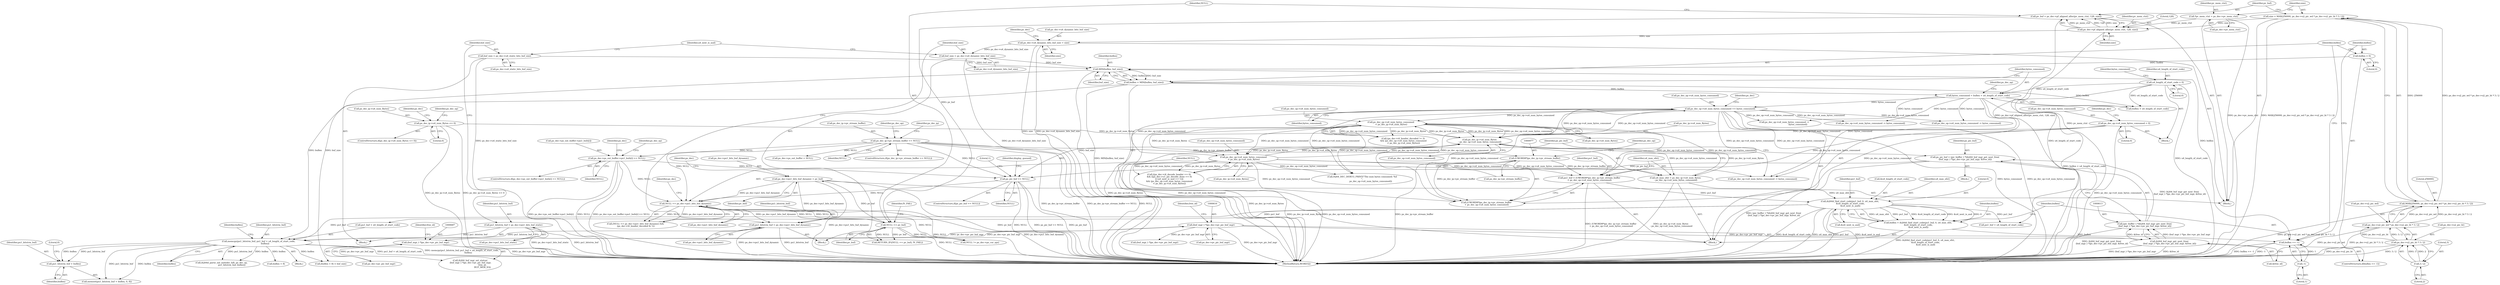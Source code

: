 digraph "0_Android_7554755536019e439433c515eeb44e701fb3bfb2@pointer" {
"1001214" [label="(Call,pu1_bitstrm_buf + buflen)"];
"1001200" [label="(Call,memcpy(pu1_bitstrm_buf, pu1_buf + u4_length_of_start_code,\n                   buflen))"];
"1001055" [label="(Call,pu1_bitstrm_buf = ps_dec->pu1_bits_buf_dynamic)"];
"1001040" [label="(Call,ps_dec->pu1_bits_buf_dynamic = pv_buf)"];
"1001036" [label="(Call,NULL == pv_buf)"];
"1000995" [label="(Call,NULL == ps_dec->pu1_bits_buf_dynamic)"];
"1000406" [label="(Call,ps_dec->ps_out_buffer->pu1_bufs[i] == NULL)"];
"1000260" [label="(Call,ps_dec_ip->pv_stream_buffer == NULL)"];
"1000623" [label="(Call,ps_pic_buf == NULL)"];
"1000610" [label="(Call,ps_pic_buf = (pic_buffer_t *)ih264_buf_mgr_get_next_free(\n (buf_mgr_t *)ps_dec->pv_pic_buf_mgr, &free_id))"];
"1000612" [label="(Call,(pic_buffer_t *)ih264_buf_mgr_get_next_free(\n (buf_mgr_t *)ps_dec->pv_pic_buf_mgr, &free_id))"];
"1000614" [label="(Call,ih264_buf_mgr_get_next_free(\n (buf_mgr_t *)ps_dec->pv_pic_buf_mgr, &free_id))"];
"1000615" [label="(Call,(buf_mgr_t *)ps_dec->pv_pic_buf_mgr)"];
"1000686" [label="(Call,(buf_mgr_t *)ps_dec->pv_pic_buf_mgr)"];
"1001029" [label="(Call,pv_buf = ps_dec->pf_aligned_alloc(pv_mem_ctxt, 128, size))"];
"1001031" [label="(Call,ps_dec->pf_aligned_alloc(pv_mem_ctxt, 128, size))"];
"1001009" [label="(Call,*pv_mem_ctxt = ps_dec->pv_mem_ctxt)"];
"1001014" [label="(Call,size = MAX(256000, ps_dec->u2_pic_wd * ps_dec->u2_pic_ht * 3 / 2))"];
"1001016" [label="(Call,MAX(256000, ps_dec->u2_pic_wd * ps_dec->u2_pic_ht * 3 / 2))"];
"1001018" [label="(Call,ps_dec->u2_pic_wd * ps_dec->u2_pic_ht * 3 / 2)"];
"1001022" [label="(Call,ps_dec->u2_pic_ht * 3 / 2)"];
"1001026" [label="(Call,3 / 2)"];
"1001067" [label="(Call,pu1_bitstrm_buf = ps_dec->pu1_bits_buf_static)"];
"1001082" [label="(Call,ih264d_find_start_code(pu1_buf, 0, u4_max_ofst,\n &u4_length_of_start_code,\n &u4_next_is_aud))"];
"1000973" [label="(Call,pu1_buf = (UWORD8*)ps_dec_ip->pv_stream_buffer\n + ps_dec_op->u4_num_bytes_consumed)"];
"1000976" [label="(Call,(UWORD8*)ps_dec_ip->pv_stream_buffer)"];
"1001416" [label="(Call,ps_dec_op->u4_num_bytes_consumed\n < ps_dec_ip->u4_num_Bytes)"];
"1001108" [label="(Call,ps_dec_op->u4_num_bytes_consumed += bytes_consumed)"];
"1001103" [label="(Call,bytes_consumed = buflen + u4_length_of_start_code)"];
"1001098" [label="(Call,buflen = MIN(buflen, buf_size))"];
"1001100" [label="(Call,MIN(buflen, buf_size))"];
"1001091" [label="(Call,buflen == -1)"];
"1001080" [label="(Call,buflen = ih264d_find_start_code(pu1_buf, 0, u4_max_ofst,\n &u4_length_of_start_code,\n &u4_next_is_aud))"];
"1001093" [label="(Call,-1)"];
"1001095" [label="(Call,buflen = 0)"];
"1001060" [label="(Call,buf_size = ps_dec->u4_dynamic_bits_buf_size)"];
"1001045" [label="(Call,ps_dec->u4_dynamic_bits_buf_size = size)"];
"1001072" [label="(Call,buf_size = ps_dec->u4_static_bits_buf_size)"];
"1000171" [label="(Call,u4_length_of_start_code = 0)"];
"1000986" [label="(Call,ps_dec_ip->u4_num_Bytes\n - ps_dec_op->u4_num_bytes_consumed)"];
"1000281" [label="(Call,ps_dec_ip->u4_num_Bytes <= 0)"];
"1001441" [label="(Call,ps_dec_op->u4_num_bytes_consumed\n < ps_dec_ip->u4_num_Bytes)"];
"1000306" [label="(Call,ps_dec_op->u4_num_bytes_consumed = 0)"];
"1000984" [label="(Call,u4_max_ofst = ps_dec_ip->u4_num_Bytes\n - ps_dec_op->u4_num_bytes_consumed)"];
"1001085" [label="(Identifier,u4_max_ofst)"];
"1000303" [label="(Identifier,ps_dec)"];
"1001057" [label="(Call,ps_dec->pu1_bits_buf_dynamic)"];
"1001151" [label="(Call,ps_dec_op->u4_num_bytes_consumed -=\n                                        bytes_consumed)"];
"1000986" [label="(Call,ps_dec_ip->u4_num_Bytes\n - ps_dec_op->u4_num_bytes_consumed)"];
"1000978" [label="(Call,ps_dec_ip->pv_stream_buffer)"];
"1001011" [label="(Call,ps_dec->pv_mem_ctxt)"];
"1001201" [label="(Identifier,pu1_bitstrm_buf)"];
"1000261" [label="(Call,ps_dec_ip->pv_stream_buffer)"];
"1001099" [label="(Identifier,buflen)"];
"1000971" [label="(Block,)"];
"1001078" [label="(Identifier,u4_next_is_aud)"];
"1001052" [label="(Identifier,ps_dec)"];
"1000281" [label="(Call,ps_dec_ip->u4_num_Bytes <= 0)"];
"1000976" [label="(Call,(UWORD8*)ps_dec_ip->pv_stream_buffer)"];
"1001068" [label="(Identifier,pu1_bitstrm_buf)"];
"1001286" [label="(Call,ih264d_parse_nal_unit(dec_hdl, ps_dec_op,\n                              pu1_bitstrm_buf, buflen))"];
"1000982" [label="(Identifier,ps_dec_op)"];
"1001200" [label="(Call,memcpy(pu1_bitstrm_buf, pu1_buf + u4_length_of_start_code,\n                   buflen))"];
"1000974" [label="(Identifier,pu1_buf)"];
"1000685" [label="(Call,ih264_buf_mgr_set_status(\n (buf_mgr_t *)ps_dec->pv_pic_buf_mgr,\n                                    free_id,\n                                    BUF_MGR_IO))"];
"1000176" [label="(Identifier,bytes_consumed)"];
"1000608" [label="(Block,)"];
"1001081" [label="(Identifier,buflen)"];
"1000984" [label="(Call,u4_max_ofst = ps_dec_ip->u4_num_Bytes\n - ps_dec_op->u4_num_bytes_consumed)"];
"1001213" [label="(Call,memset(pu1_bitstrm_buf + buflen, 0, 8))"];
"1001054" [label="(Block,)"];
"1000268" [label="(Identifier,ps_dec_op)"];
"1000307" [label="(Call,ps_dec_op->u4_num_bytes_consumed)"];
"1000994" [label="(Call,(NULL == ps_dec->pu1_bits_buf_dynamic) &&\n (ps_dec->i4_header_decoded & 1))"];
"1001035" [label="(Call,RETURN_IF((NULL == pv_buf), IV_FAIL))"];
"1001030" [label="(Identifier,pv_buf)"];
"1001010" [label="(Identifier,pv_mem_ctxt)"];
"1000678" [label="(Literal,1)"];
"1001047" [label="(Identifier,ps_dec)"];
"1001080" [label="(Call,buflen = ih264d_find_start_code(pu1_buf, 0, u4_max_ofst,\n &u4_length_of_start_code,\n &u4_next_is_aud))"];
"1000623" [label="(Call,ps_pic_buf == NULL)"];
"1001119" [label="(Identifier,ps_dec)"];
"1001094" [label="(Literal,1)"];
"1000686" [label="(Call,(buf_mgr_t *)ps_dec->pv_pic_buf_mgr)"];
"1001055" [label="(Call,pu1_bitstrm_buf = ps_dec->pu1_bits_buf_dynamic)"];
"1001002" [label="(Identifier,ps_dec)"];
"1000996" [label="(Identifier,NULL)"];
"1001026" [label="(Call,3 / 2)"];
"1001073" [label="(Identifier,buf_size)"];
"1001084" [label="(Literal,0)"];
"1001416" [label="(Call,ps_dec_op->u4_num_bytes_consumed\n < ps_dec_ip->u4_num_Bytes)"];
"1001574" [label="(Call,ps_dec_op->u4_num_bytes_consumed -= bytes_consumed)"];
"1001361" [label="(Call,ps_dec_op->u4_num_bytes_consumed -= bytes_consumed)"];
"1001207" [label="(Call,(buflen + 8) < buf_size)"];
"1001205" [label="(Identifier,buflen)"];
"1000260" [label="(Call,ps_dec_ip->pv_stream_buffer == NULL)"];
"1000311" [label="(Call,ps_dec->ps_out_buffer = NULL)"];
"1001091" [label="(Call,buflen == -1)"];
"1001005" [label="(Block,)"];
"1001037" [label="(Identifier,NULL)"];
"1000435" [label="(Identifier,ps_dec)"];
"1001109" [label="(Call,ps_dec_op->u4_num_bytes_consumed)"];
"1001214" [label="(Call,pu1_bitstrm_buf + buflen)"];
"1000285" [label="(Literal,0)"];
"1001029" [label="(Call,pv_buf = ps_dec->pf_aligned_alloc(pv_mem_ctxt, 128, size))"];
"1001088" [label="(Call,&u4_next_is_aud)"];
"1000987" [label="(Call,ps_dec_ip->u4_num_Bytes)"];
"1001017" [label="(Literal,256000)"];
"1001023" [label="(Call,ps_dec->u2_pic_ht)"];
"1000289" [label="(Identifier,ps_dec_op)"];
"1002087" [label="(Call,NULL != ps_dec->ps_cur_sps)"];
"1001015" [label="(Identifier,size)"];
"1001083" [label="(Identifier,pu1_buf)"];
"1001014" [label="(Call,size = MAX(256000, ps_dec->u2_pic_wd * ps_dec->u2_pic_ht * 3 / 2))"];
"1000630" [label="(Identifier,display_queued)"];
"1000283" [label="(Identifier,ps_dec_ip)"];
"1001096" [label="(Identifier,buflen)"];
"1001016" [label="(Call,MAX(256000, ps_dec->u2_pic_wd * ps_dec->u2_pic_ht * 3 / 2))"];
"1001049" [label="(Identifier,size)"];
"1001126" [label="(Call,pu1_buf + u4_length_of_start_code)"];
"1000973" [label="(Call,pu1_buf = (UWORD8*)ps_dec_ip->pv_stream_buffer\n + ps_dec_op->u4_num_bytes_consumed)"];
"1000151" [label="(Block,)"];
"1001044" [label="(Identifier,pv_buf)"];
"1001442" [label="(Call,ps_dec_op->u4_num_bytes_consumed)"];
"1001060" [label="(Call,buf_size = ps_dec->u4_dynamic_bits_buf_size)"];
"1000171" [label="(Call,u4_length_of_start_code = 0)"];
"1001090" [label="(ControlStructure,if(buflen == -1))"];
"1001046" [label="(Call,ps_dec->u4_dynamic_bits_buf_size)"];
"1000617" [label="(Call,ps_dec->pv_pic_buf_mgr)"];
"1000975" [label="(Call,(UWORD8*)ps_dec_ip->pv_stream_buffer\n + ps_dec_op->u4_num_bytes_consumed)"];
"1000313" [label="(Identifier,ps_dec)"];
"1001425" [label="(Call,((ps_dec->i4_decode_header == 0)\n && ((ps_dec->u1_pic_decode_done == 0)\n || (u4_next_is_aud == 1)))\n && (ps_dec_op->u4_num_bytes_consumed\n < ps_dec_ip->u4_num_Bytes))"];
"1000306" [label="(Call,ps_dec_op->u4_num_bytes_consumed = 0)"];
"1001338" [label="(Call,ps_dec_op->u4_num_bytes_consumed -= bytes_consumed)"];
"1001072" [label="(Call,buf_size = ps_dec->u4_static_bits_buf_size)"];
"1001108" [label="(Call,ps_dec_op->u4_num_bytes_consumed += bytes_consumed)"];
"1001209" [label="(Identifier,buflen)"];
"1001217" [label="(Literal,0)"];
"1001019" [label="(Call,ps_dec->u2_pic_wd)"];
"1001100" [label="(Call,MIN(buflen, buf_size))"];
"1001093" [label="(Call,-1)"];
"1000310" [label="(Literal,0)"];
"1002129" [label="(MethodReturn,WORD32)"];
"1001104" [label="(Identifier,bytes_consumed)"];
"1001009" [label="(Call,*pv_mem_ctxt = ps_dec->pv_mem_ctxt)"];
"1001066" [label="(Block,)"];
"1002122" [label="(Call,H264_DEC_DEBUG_PRINT(\"The num bytes consumed: %d\n\",\n                         ps_dec_op->u4_num_bytes_consumed))"];
"1000997" [label="(Call,ps_dec->pu1_bits_buf_dynamic)"];
"1000173" [label="(Literal,0)"];
"1000622" [label="(ControlStructure,if(ps_pic_buf == NULL))"];
"1001032" [label="(Identifier,pv_mem_ctxt)"];
"1001410" [label="(Call,(ps_dec->i4_header_decoded != 3)\n && (ps_dec_op->u4_num_bytes_consumed\n < ps_dec_ip->u4_num_Bytes))"];
"1000995" [label="(Call,NULL == ps_dec->pu1_bits_buf_dynamic)"];
"1001105" [label="(Call,buflen + u4_length_of_start_code)"];
"1001097" [label="(Literal,0)"];
"1000624" [label="(Identifier,ps_pic_buf)"];
"1001069" [label="(Call,ps_dec->pu1_bits_buf_static)"];
"1000985" [label="(Identifier,u4_max_ofst)"];
"1001095" [label="(Call,buflen = 0)"];
"1000614" [label="(Call,ih264_buf_mgr_get_next_free(\n (buf_mgr_t *)ps_dec->pv_pic_buf_mgr, &free_id))"];
"1001445" [label="(Call,ps_dec_ip->u4_num_Bytes)"];
"1001067" [label="(Call,pu1_bitstrm_buf = ps_dec->pu1_bits_buf_static)"];
"1001086" [label="(Call,&u4_length_of_start_code)"];
"1001102" [label="(Identifier,buf_size)"];
"1001040" [label="(Call,ps_dec->pu1_bits_buf_dynamic = pv_buf)"];
"1000406" [label="(Call,ps_dec->ps_out_buffer->pu1_bufs[i] == NULL)"];
"1001036" [label="(Call,NULL == pv_buf)"];
"1000418" [label="(Identifier,ps_dec_op)"];
"1001056" [label="(Identifier,pu1_bitstrm_buf)"];
"1000620" [label="(Call,&free_id)"];
"1001045" [label="(Call,ps_dec->u4_dynamic_bits_buf_size = size)"];
"1001062" [label="(Call,ps_dec->u4_dynamic_bits_buf_size)"];
"1001202" [label="(Call,pu1_buf + u4_length_of_start_code)"];
"1001082" [label="(Call,ih264d_find_start_code(pu1_buf, 0, u4_max_ofst,\n &u4_length_of_start_code,\n &u4_next_is_aud))"];
"1001441" [label="(Call,ps_dec_op->u4_num_bytes_consumed\n < ps_dec_ip->u4_num_Bytes)"];
"1001110" [label="(Identifier,ps_dec_op)"];
"1000610" [label="(Call,ps_pic_buf = (pic_buffer_t *)ih264_buf_mgr_get_next_free(\n (buf_mgr_t *)ps_dec->pv_pic_buf_mgr, &free_id))"];
"1000625" [label="(Identifier,NULL)"];
"1001208" [label="(Call,buflen + 8)"];
"1000696" [label="(Call,(buf_mgr_t *)ps_dec->pv_pic_buf_mgr)"];
"1000280" [label="(ControlStructure,if(ps_dec_ip->u4_num_Bytes <= 0))"];
"1001199" [label="(Block,)"];
"1001034" [label="(Identifier,size)"];
"1000621" [label="(Identifier,free_id)"];
"1001215" [label="(Identifier,pu1_bitstrm_buf)"];
"1000612" [label="(Call,(pic_buffer_t *)ih264_buf_mgr_get_next_free(\n (buf_mgr_t *)ps_dec->pv_pic_buf_mgr, &free_id))"];
"1001420" [label="(Call,ps_dec_ip->u4_num_Bytes)"];
"1001074" [label="(Call,ps_dec->u4_static_bits_buf_size)"];
"1001417" [label="(Call,ps_dec_op->u4_num_bytes_consumed)"];
"1001022" [label="(Call,ps_dec->u2_pic_ht * 3 / 2)"];
"1001098" [label="(Call,buflen = MIN(buflen, buf_size))"];
"1001061" [label="(Identifier,buf_size)"];
"1000414" [label="(Identifier,NULL)"];
"1001033" [label="(Literal,128)"];
"1000407" [label="(Call,ps_dec->ps_out_buffer->pu1_bufs[i])"];
"1001018" [label="(Call,ps_dec->u2_pic_wd * ps_dec->u2_pic_ht * 3 / 2)"];
"1001028" [label="(Literal,2)"];
"1001092" [label="(Identifier,buflen)"];
"1000282" [label="(Call,ps_dec_ip->u4_num_Bytes)"];
"1000990" [label="(Call,ps_dec_op->u4_num_bytes_consumed)"];
"1000691" [label="(Identifier,free_id)"];
"1001112" [label="(Identifier,bytes_consumed)"];
"1001038" [label="(Identifier,pv_buf)"];
"1000405" [label="(ControlStructure,if(ps_dec->ps_out_buffer->pu1_bufs[i] == NULL))"];
"1001216" [label="(Identifier,buflen)"];
"1001039" [label="(Identifier,IV_FAIL)"];
"1000264" [label="(Identifier,NULL)"];
"1001031" [label="(Call,ps_dec->pf_aligned_alloc(pv_mem_ctxt, 128, size))"];
"1000611" [label="(Identifier,ps_pic_buf)"];
"1000615" [label="(Call,(buf_mgr_t *)ps_dec->pv_pic_buf_mgr)"];
"1001103" [label="(Call,bytes_consumed = buflen + u4_length_of_start_code)"];
"1000259" [label="(ControlStructure,if(ps_dec_ip->pv_stream_buffer == NULL))"];
"1000688" [label="(Call,ps_dec->pv_pic_buf_mgr)"];
"1001027" [label="(Literal,3)"];
"1001101" [label="(Identifier,buflen)"];
"1000172" [label="(Identifier,u4_length_of_start_code)"];
"1001041" [label="(Call,ps_dec->pu1_bits_buf_dynamic)"];
"1001214" -> "1001213"  [label="AST: "];
"1001214" -> "1001216"  [label="CFG: "];
"1001215" -> "1001214"  [label="AST: "];
"1001216" -> "1001214"  [label="AST: "];
"1001217" -> "1001214"  [label="CFG: "];
"1001200" -> "1001214"  [label="DDG: pu1_bitstrm_buf"];
"1001200" -> "1001214"  [label="DDG: buflen"];
"1001200" -> "1001199"  [label="AST: "];
"1001200" -> "1001205"  [label="CFG: "];
"1001201" -> "1001200"  [label="AST: "];
"1001202" -> "1001200"  [label="AST: "];
"1001205" -> "1001200"  [label="AST: "];
"1001209" -> "1001200"  [label="CFG: "];
"1001200" -> "1002129"  [label="DDG: pu1_buf + u4_length_of_start_code"];
"1001200" -> "1002129"  [label="DDG: memcpy(pu1_bitstrm_buf, pu1_buf + u4_length_of_start_code,\n                   buflen)"];
"1001055" -> "1001200"  [label="DDG: pu1_bitstrm_buf"];
"1001067" -> "1001200"  [label="DDG: pu1_bitstrm_buf"];
"1001082" -> "1001200"  [label="DDG: pu1_buf"];
"1001098" -> "1001200"  [label="DDG: buflen"];
"1001200" -> "1001207"  [label="DDG: buflen"];
"1001200" -> "1001208"  [label="DDG: buflen"];
"1001200" -> "1001213"  [label="DDG: pu1_bitstrm_buf"];
"1001200" -> "1001213"  [label="DDG: buflen"];
"1001200" -> "1001286"  [label="DDG: pu1_bitstrm_buf"];
"1001200" -> "1001286"  [label="DDG: buflen"];
"1001055" -> "1001054"  [label="AST: "];
"1001055" -> "1001057"  [label="CFG: "];
"1001056" -> "1001055"  [label="AST: "];
"1001057" -> "1001055"  [label="AST: "];
"1001061" -> "1001055"  [label="CFG: "];
"1001055" -> "1002129"  [label="DDG: ps_dec->pu1_bits_buf_dynamic"];
"1001055" -> "1002129"  [label="DDG: pu1_bitstrm_buf"];
"1001040" -> "1001055"  [label="DDG: ps_dec->pu1_bits_buf_dynamic"];
"1000995" -> "1001055"  [label="DDG: ps_dec->pu1_bits_buf_dynamic"];
"1001040" -> "1001005"  [label="AST: "];
"1001040" -> "1001044"  [label="CFG: "];
"1001041" -> "1001040"  [label="AST: "];
"1001044" -> "1001040"  [label="AST: "];
"1001047" -> "1001040"  [label="CFG: "];
"1001040" -> "1002129"  [label="DDG: ps_dec->pu1_bits_buf_dynamic"];
"1001040" -> "1002129"  [label="DDG: pv_buf"];
"1001040" -> "1000995"  [label="DDG: ps_dec->pu1_bits_buf_dynamic"];
"1001036" -> "1001040"  [label="DDG: pv_buf"];
"1001036" -> "1001035"  [label="AST: "];
"1001036" -> "1001038"  [label="CFG: "];
"1001037" -> "1001036"  [label="AST: "];
"1001038" -> "1001036"  [label="AST: "];
"1001039" -> "1001036"  [label="CFG: "];
"1001036" -> "1002129"  [label="DDG: NULL"];
"1001036" -> "1000995"  [label="DDG: NULL"];
"1001036" -> "1001035"  [label="DDG: NULL"];
"1001036" -> "1001035"  [label="DDG: pv_buf"];
"1000995" -> "1001036"  [label="DDG: NULL"];
"1001029" -> "1001036"  [label="DDG: pv_buf"];
"1001036" -> "1002087"  [label="DDG: NULL"];
"1000995" -> "1000994"  [label="AST: "];
"1000995" -> "1000997"  [label="CFG: "];
"1000996" -> "1000995"  [label="AST: "];
"1000997" -> "1000995"  [label="AST: "];
"1001002" -> "1000995"  [label="CFG: "];
"1000994" -> "1000995"  [label="CFG: "];
"1000995" -> "1002129"  [label="DDG: NULL"];
"1000995" -> "1002129"  [label="DDG: ps_dec->pu1_bits_buf_dynamic"];
"1000995" -> "1000994"  [label="DDG: NULL"];
"1000995" -> "1000994"  [label="DDG: ps_dec->pu1_bits_buf_dynamic"];
"1000406" -> "1000995"  [label="DDG: NULL"];
"1000623" -> "1000995"  [label="DDG: NULL"];
"1000260" -> "1000995"  [label="DDG: NULL"];
"1000995" -> "1002087"  [label="DDG: NULL"];
"1000406" -> "1000405"  [label="AST: "];
"1000406" -> "1000414"  [label="CFG: "];
"1000407" -> "1000406"  [label="AST: "];
"1000414" -> "1000406"  [label="AST: "];
"1000418" -> "1000406"  [label="CFG: "];
"1000435" -> "1000406"  [label="CFG: "];
"1000406" -> "1002129"  [label="DDG: ps_dec->ps_out_buffer->pu1_bufs[i]"];
"1000406" -> "1002129"  [label="DDG: NULL"];
"1000406" -> "1002129"  [label="DDG: ps_dec->ps_out_buffer->pu1_bufs[i] == NULL"];
"1000260" -> "1000406"  [label="DDG: NULL"];
"1000406" -> "1000623"  [label="DDG: NULL"];
"1000260" -> "1000259"  [label="AST: "];
"1000260" -> "1000264"  [label="CFG: "];
"1000261" -> "1000260"  [label="AST: "];
"1000264" -> "1000260"  [label="AST: "];
"1000268" -> "1000260"  [label="CFG: "];
"1000283" -> "1000260"  [label="CFG: "];
"1000260" -> "1002129"  [label="DDG: ps_dec_ip->pv_stream_buffer == NULL"];
"1000260" -> "1002129"  [label="DDG: NULL"];
"1000260" -> "1002129"  [label="DDG: ps_dec_ip->pv_stream_buffer"];
"1000260" -> "1000311"  [label="DDG: NULL"];
"1000260" -> "1000623"  [label="DDG: NULL"];
"1000260" -> "1000976"  [label="DDG: ps_dec_ip->pv_stream_buffer"];
"1000623" -> "1000622"  [label="AST: "];
"1000623" -> "1000625"  [label="CFG: "];
"1000624" -> "1000623"  [label="AST: "];
"1000625" -> "1000623"  [label="AST: "];
"1000630" -> "1000623"  [label="CFG: "];
"1000678" -> "1000623"  [label="CFG: "];
"1000623" -> "1002129"  [label="DDG: ps_pic_buf == NULL"];
"1000623" -> "1002129"  [label="DDG: ps_pic_buf"];
"1000623" -> "1002129"  [label="DDG: NULL"];
"1000610" -> "1000623"  [label="DDG: ps_pic_buf"];
"1000610" -> "1000608"  [label="AST: "];
"1000610" -> "1000612"  [label="CFG: "];
"1000611" -> "1000610"  [label="AST: "];
"1000612" -> "1000610"  [label="AST: "];
"1000624" -> "1000610"  [label="CFG: "];
"1000610" -> "1002129"  [label="DDG: (pic_buffer_t *)ih264_buf_mgr_get_next_free(\n (buf_mgr_t *)ps_dec->pv_pic_buf_mgr, &free_id)"];
"1000612" -> "1000610"  [label="DDG: ih264_buf_mgr_get_next_free(\n (buf_mgr_t *)ps_dec->pv_pic_buf_mgr, &free_id)"];
"1000612" -> "1000614"  [label="CFG: "];
"1000613" -> "1000612"  [label="AST: "];
"1000614" -> "1000612"  [label="AST: "];
"1000612" -> "1002129"  [label="DDG: ih264_buf_mgr_get_next_free(\n (buf_mgr_t *)ps_dec->pv_pic_buf_mgr, &free_id)"];
"1000614" -> "1000612"  [label="DDG: (buf_mgr_t *)ps_dec->pv_pic_buf_mgr"];
"1000614" -> "1000612"  [label="DDG: &free_id"];
"1000614" -> "1000620"  [label="CFG: "];
"1000615" -> "1000614"  [label="AST: "];
"1000620" -> "1000614"  [label="AST: "];
"1000614" -> "1002129"  [label="DDG: (buf_mgr_t *)ps_dec->pv_pic_buf_mgr"];
"1000614" -> "1002129"  [label="DDG: &free_id"];
"1000615" -> "1000614"  [label="DDG: ps_dec->pv_pic_buf_mgr"];
"1000615" -> "1000617"  [label="CFG: "];
"1000616" -> "1000615"  [label="AST: "];
"1000617" -> "1000615"  [label="AST: "];
"1000621" -> "1000615"  [label="CFG: "];
"1000615" -> "1002129"  [label="DDG: ps_dec->pv_pic_buf_mgr"];
"1000686" -> "1000615"  [label="DDG: ps_dec->pv_pic_buf_mgr"];
"1000615" -> "1000686"  [label="DDG: ps_dec->pv_pic_buf_mgr"];
"1000615" -> "1000696"  [label="DDG: ps_dec->pv_pic_buf_mgr"];
"1000686" -> "1000685"  [label="AST: "];
"1000686" -> "1000688"  [label="CFG: "];
"1000687" -> "1000686"  [label="AST: "];
"1000688" -> "1000686"  [label="AST: "];
"1000691" -> "1000686"  [label="CFG: "];
"1000686" -> "1002129"  [label="DDG: ps_dec->pv_pic_buf_mgr"];
"1000686" -> "1000685"  [label="DDG: ps_dec->pv_pic_buf_mgr"];
"1001029" -> "1001005"  [label="AST: "];
"1001029" -> "1001031"  [label="CFG: "];
"1001030" -> "1001029"  [label="AST: "];
"1001031" -> "1001029"  [label="AST: "];
"1001037" -> "1001029"  [label="CFG: "];
"1001029" -> "1002129"  [label="DDG: ps_dec->pf_aligned_alloc(pv_mem_ctxt, 128, size)"];
"1001031" -> "1001029"  [label="DDG: pv_mem_ctxt"];
"1001031" -> "1001029"  [label="DDG: 128"];
"1001031" -> "1001029"  [label="DDG: size"];
"1001031" -> "1001034"  [label="CFG: "];
"1001032" -> "1001031"  [label="AST: "];
"1001033" -> "1001031"  [label="AST: "];
"1001034" -> "1001031"  [label="AST: "];
"1001031" -> "1002129"  [label="DDG: pv_mem_ctxt"];
"1001009" -> "1001031"  [label="DDG: pv_mem_ctxt"];
"1001014" -> "1001031"  [label="DDG: size"];
"1001031" -> "1001045"  [label="DDG: size"];
"1001009" -> "1001005"  [label="AST: "];
"1001009" -> "1001011"  [label="CFG: "];
"1001010" -> "1001009"  [label="AST: "];
"1001011" -> "1001009"  [label="AST: "];
"1001015" -> "1001009"  [label="CFG: "];
"1001009" -> "1002129"  [label="DDG: ps_dec->pv_mem_ctxt"];
"1001014" -> "1001005"  [label="AST: "];
"1001014" -> "1001016"  [label="CFG: "];
"1001015" -> "1001014"  [label="AST: "];
"1001016" -> "1001014"  [label="AST: "];
"1001030" -> "1001014"  [label="CFG: "];
"1001014" -> "1002129"  [label="DDG: MAX(256000, ps_dec->u2_pic_wd * ps_dec->u2_pic_ht * 3 / 2)"];
"1001016" -> "1001014"  [label="DDG: 256000"];
"1001016" -> "1001014"  [label="DDG: ps_dec->u2_pic_wd * ps_dec->u2_pic_ht * 3 / 2"];
"1001016" -> "1001018"  [label="CFG: "];
"1001017" -> "1001016"  [label="AST: "];
"1001018" -> "1001016"  [label="AST: "];
"1001016" -> "1002129"  [label="DDG: ps_dec->u2_pic_wd * ps_dec->u2_pic_ht * 3 / 2"];
"1001018" -> "1001016"  [label="DDG: ps_dec->u2_pic_wd"];
"1001018" -> "1001016"  [label="DDG: ps_dec->u2_pic_ht * 3 / 2"];
"1001018" -> "1001022"  [label="CFG: "];
"1001019" -> "1001018"  [label="AST: "];
"1001022" -> "1001018"  [label="AST: "];
"1001018" -> "1002129"  [label="DDG: ps_dec->u2_pic_wd"];
"1001018" -> "1002129"  [label="DDG: ps_dec->u2_pic_ht * 3 / 2"];
"1001022" -> "1001018"  [label="DDG: ps_dec->u2_pic_ht"];
"1001022" -> "1001018"  [label="DDG: 3 / 2"];
"1001022" -> "1001026"  [label="CFG: "];
"1001023" -> "1001022"  [label="AST: "];
"1001026" -> "1001022"  [label="AST: "];
"1001022" -> "1002129"  [label="DDG: 3 / 2"];
"1001022" -> "1002129"  [label="DDG: ps_dec->u2_pic_ht"];
"1001026" -> "1001022"  [label="DDG: 3"];
"1001026" -> "1001022"  [label="DDG: 2"];
"1001026" -> "1001028"  [label="CFG: "];
"1001027" -> "1001026"  [label="AST: "];
"1001028" -> "1001026"  [label="AST: "];
"1001067" -> "1001066"  [label="AST: "];
"1001067" -> "1001069"  [label="CFG: "];
"1001068" -> "1001067"  [label="AST: "];
"1001069" -> "1001067"  [label="AST: "];
"1001073" -> "1001067"  [label="CFG: "];
"1001067" -> "1002129"  [label="DDG: ps_dec->pu1_bits_buf_static"];
"1001067" -> "1002129"  [label="DDG: pu1_bitstrm_buf"];
"1001082" -> "1001080"  [label="AST: "];
"1001082" -> "1001088"  [label="CFG: "];
"1001083" -> "1001082"  [label="AST: "];
"1001084" -> "1001082"  [label="AST: "];
"1001085" -> "1001082"  [label="AST: "];
"1001086" -> "1001082"  [label="AST: "];
"1001088" -> "1001082"  [label="AST: "];
"1001080" -> "1001082"  [label="CFG: "];
"1001082" -> "1002129"  [label="DDG: &u4_next_is_aud"];
"1001082" -> "1002129"  [label="DDG: &u4_length_of_start_code"];
"1001082" -> "1002129"  [label="DDG: u4_max_ofst"];
"1001082" -> "1002129"  [label="DDG: pu1_buf"];
"1001082" -> "1001080"  [label="DDG: u4_max_ofst"];
"1001082" -> "1001080"  [label="DDG: pu1_buf"];
"1001082" -> "1001080"  [label="DDG: &u4_length_of_start_code"];
"1001082" -> "1001080"  [label="DDG: &u4_next_is_aud"];
"1001082" -> "1001080"  [label="DDG: 0"];
"1000973" -> "1001082"  [label="DDG: pu1_buf"];
"1000984" -> "1001082"  [label="DDG: u4_max_ofst"];
"1001082" -> "1001126"  [label="DDG: pu1_buf"];
"1001082" -> "1001202"  [label="DDG: pu1_buf"];
"1000973" -> "1000971"  [label="AST: "];
"1000973" -> "1000975"  [label="CFG: "];
"1000974" -> "1000973"  [label="AST: "];
"1000975" -> "1000973"  [label="AST: "];
"1000985" -> "1000973"  [label="CFG: "];
"1000973" -> "1002129"  [label="DDG: (UWORD8*)ps_dec_ip->pv_stream_buffer\n + ps_dec_op->u4_num_bytes_consumed"];
"1000976" -> "1000973"  [label="DDG: ps_dec_ip->pv_stream_buffer"];
"1001416" -> "1000973"  [label="DDG: ps_dec_op->u4_num_bytes_consumed"];
"1001108" -> "1000973"  [label="DDG: ps_dec_op->u4_num_bytes_consumed"];
"1000306" -> "1000973"  [label="DDG: ps_dec_op->u4_num_bytes_consumed"];
"1001441" -> "1000973"  [label="DDG: ps_dec_op->u4_num_bytes_consumed"];
"1000976" -> "1000975"  [label="AST: "];
"1000976" -> "1000978"  [label="CFG: "];
"1000977" -> "1000976"  [label="AST: "];
"1000978" -> "1000976"  [label="AST: "];
"1000982" -> "1000976"  [label="CFG: "];
"1000976" -> "1002129"  [label="DDG: ps_dec_ip->pv_stream_buffer"];
"1000976" -> "1000975"  [label="DDG: ps_dec_ip->pv_stream_buffer"];
"1001416" -> "1001410"  [label="AST: "];
"1001416" -> "1001420"  [label="CFG: "];
"1001417" -> "1001416"  [label="AST: "];
"1001420" -> "1001416"  [label="AST: "];
"1001410" -> "1001416"  [label="CFG: "];
"1001416" -> "1002129"  [label="DDG: ps_dec_op->u4_num_bytes_consumed"];
"1001416" -> "1002129"  [label="DDG: ps_dec_ip->u4_num_Bytes"];
"1001416" -> "1000975"  [label="DDG: ps_dec_op->u4_num_bytes_consumed"];
"1001416" -> "1000986"  [label="DDG: ps_dec_ip->u4_num_Bytes"];
"1001416" -> "1000986"  [label="DDG: ps_dec_op->u4_num_bytes_consumed"];
"1001416" -> "1001410"  [label="DDG: ps_dec_op->u4_num_bytes_consumed"];
"1001416" -> "1001410"  [label="DDG: ps_dec_ip->u4_num_Bytes"];
"1001108" -> "1001416"  [label="DDG: ps_dec_op->u4_num_bytes_consumed"];
"1000986" -> "1001416"  [label="DDG: ps_dec_ip->u4_num_Bytes"];
"1001416" -> "1001441"  [label="DDG: ps_dec_op->u4_num_bytes_consumed"];
"1001416" -> "1001441"  [label="DDG: ps_dec_ip->u4_num_Bytes"];
"1001416" -> "1001574"  [label="DDG: ps_dec_op->u4_num_bytes_consumed"];
"1001416" -> "1002122"  [label="DDG: ps_dec_op->u4_num_bytes_consumed"];
"1001108" -> "1000971"  [label="AST: "];
"1001108" -> "1001112"  [label="CFG: "];
"1001109" -> "1001108"  [label="AST: "];
"1001112" -> "1001108"  [label="AST: "];
"1001119" -> "1001108"  [label="CFG: "];
"1001108" -> "1002129"  [label="DDG: ps_dec_op->u4_num_bytes_consumed"];
"1001108" -> "1002129"  [label="DDG: bytes_consumed"];
"1001108" -> "1000975"  [label="DDG: ps_dec_op->u4_num_bytes_consumed"];
"1001108" -> "1000986"  [label="DDG: ps_dec_op->u4_num_bytes_consumed"];
"1001103" -> "1001108"  [label="DDG: bytes_consumed"];
"1000986" -> "1001108"  [label="DDG: ps_dec_op->u4_num_bytes_consumed"];
"1001108" -> "1001151"  [label="DDG: ps_dec_op->u4_num_bytes_consumed"];
"1001108" -> "1001338"  [label="DDG: ps_dec_op->u4_num_bytes_consumed"];
"1001108" -> "1001361"  [label="DDG: ps_dec_op->u4_num_bytes_consumed"];
"1001108" -> "1001441"  [label="DDG: ps_dec_op->u4_num_bytes_consumed"];
"1001108" -> "1001574"  [label="DDG: ps_dec_op->u4_num_bytes_consumed"];
"1001108" -> "1002122"  [label="DDG: ps_dec_op->u4_num_bytes_consumed"];
"1001103" -> "1000971"  [label="AST: "];
"1001103" -> "1001105"  [label="CFG: "];
"1001104" -> "1001103"  [label="AST: "];
"1001105" -> "1001103"  [label="AST: "];
"1001110" -> "1001103"  [label="CFG: "];
"1001103" -> "1002129"  [label="DDG: buflen + u4_length_of_start_code"];
"1001098" -> "1001103"  [label="DDG: buflen"];
"1000171" -> "1001103"  [label="DDG: u4_length_of_start_code"];
"1001103" -> "1001151"  [label="DDG: bytes_consumed"];
"1001103" -> "1001338"  [label="DDG: bytes_consumed"];
"1001103" -> "1001361"  [label="DDG: bytes_consumed"];
"1001103" -> "1001574"  [label="DDG: bytes_consumed"];
"1001098" -> "1000971"  [label="AST: "];
"1001098" -> "1001100"  [label="CFG: "];
"1001099" -> "1001098"  [label="AST: "];
"1001100" -> "1001098"  [label="AST: "];
"1001104" -> "1001098"  [label="CFG: "];
"1001098" -> "1002129"  [label="DDG: MIN(buflen, buf_size)"];
"1001100" -> "1001098"  [label="DDG: buflen"];
"1001100" -> "1001098"  [label="DDG: buf_size"];
"1001098" -> "1001105"  [label="DDG: buflen"];
"1001100" -> "1001102"  [label="CFG: "];
"1001101" -> "1001100"  [label="AST: "];
"1001102" -> "1001100"  [label="AST: "];
"1001100" -> "1002129"  [label="DDG: buf_size"];
"1001091" -> "1001100"  [label="DDG: buflen"];
"1001095" -> "1001100"  [label="DDG: buflen"];
"1001060" -> "1001100"  [label="DDG: buf_size"];
"1001072" -> "1001100"  [label="DDG: buf_size"];
"1001100" -> "1001207"  [label="DDG: buf_size"];
"1001091" -> "1001090"  [label="AST: "];
"1001091" -> "1001093"  [label="CFG: "];
"1001092" -> "1001091"  [label="AST: "];
"1001093" -> "1001091"  [label="AST: "];
"1001096" -> "1001091"  [label="CFG: "];
"1001099" -> "1001091"  [label="CFG: "];
"1001091" -> "1002129"  [label="DDG: buflen == -1"];
"1001091" -> "1002129"  [label="DDG: -1"];
"1001080" -> "1001091"  [label="DDG: buflen"];
"1001093" -> "1001091"  [label="DDG: 1"];
"1001080" -> "1000971"  [label="AST: "];
"1001081" -> "1001080"  [label="AST: "];
"1001092" -> "1001080"  [label="CFG: "];
"1001080" -> "1002129"  [label="DDG: ih264d_find_start_code(pu1_buf, 0, u4_max_ofst,\n &u4_length_of_start_code,\n &u4_next_is_aud)"];
"1001093" -> "1001094"  [label="CFG: "];
"1001094" -> "1001093"  [label="AST: "];
"1001095" -> "1001090"  [label="AST: "];
"1001095" -> "1001097"  [label="CFG: "];
"1001096" -> "1001095"  [label="AST: "];
"1001097" -> "1001095"  [label="AST: "];
"1001099" -> "1001095"  [label="CFG: "];
"1001060" -> "1001054"  [label="AST: "];
"1001060" -> "1001062"  [label="CFG: "];
"1001061" -> "1001060"  [label="AST: "];
"1001062" -> "1001060"  [label="AST: "];
"1001078" -> "1001060"  [label="CFG: "];
"1001060" -> "1002129"  [label="DDG: ps_dec->u4_dynamic_bits_buf_size"];
"1001045" -> "1001060"  [label="DDG: ps_dec->u4_dynamic_bits_buf_size"];
"1001045" -> "1001005"  [label="AST: "];
"1001045" -> "1001049"  [label="CFG: "];
"1001046" -> "1001045"  [label="AST: "];
"1001049" -> "1001045"  [label="AST: "];
"1001052" -> "1001045"  [label="CFG: "];
"1001045" -> "1002129"  [label="DDG: size"];
"1001045" -> "1002129"  [label="DDG: ps_dec->u4_dynamic_bits_buf_size"];
"1001072" -> "1001066"  [label="AST: "];
"1001072" -> "1001074"  [label="CFG: "];
"1001073" -> "1001072"  [label="AST: "];
"1001074" -> "1001072"  [label="AST: "];
"1001078" -> "1001072"  [label="CFG: "];
"1001072" -> "1002129"  [label="DDG: ps_dec->u4_static_bits_buf_size"];
"1000171" -> "1000151"  [label="AST: "];
"1000171" -> "1000173"  [label="CFG: "];
"1000172" -> "1000171"  [label="AST: "];
"1000173" -> "1000171"  [label="AST: "];
"1000176" -> "1000171"  [label="CFG: "];
"1000171" -> "1002129"  [label="DDG: u4_length_of_start_code"];
"1000171" -> "1001105"  [label="DDG: u4_length_of_start_code"];
"1000171" -> "1001126"  [label="DDG: u4_length_of_start_code"];
"1000986" -> "1000984"  [label="AST: "];
"1000986" -> "1000990"  [label="CFG: "];
"1000987" -> "1000986"  [label="AST: "];
"1000990" -> "1000986"  [label="AST: "];
"1000984" -> "1000986"  [label="CFG: "];
"1000986" -> "1002129"  [label="DDG: ps_dec_ip->u4_num_Bytes"];
"1000986" -> "1000984"  [label="DDG: ps_dec_ip->u4_num_Bytes"];
"1000986" -> "1000984"  [label="DDG: ps_dec_op->u4_num_bytes_consumed"];
"1000281" -> "1000986"  [label="DDG: ps_dec_ip->u4_num_Bytes"];
"1001441" -> "1000986"  [label="DDG: ps_dec_ip->u4_num_Bytes"];
"1001441" -> "1000986"  [label="DDG: ps_dec_op->u4_num_bytes_consumed"];
"1000306" -> "1000986"  [label="DDG: ps_dec_op->u4_num_bytes_consumed"];
"1000986" -> "1001441"  [label="DDG: ps_dec_ip->u4_num_Bytes"];
"1000281" -> "1000280"  [label="AST: "];
"1000281" -> "1000285"  [label="CFG: "];
"1000282" -> "1000281"  [label="AST: "];
"1000285" -> "1000281"  [label="AST: "];
"1000289" -> "1000281"  [label="CFG: "];
"1000303" -> "1000281"  [label="CFG: "];
"1000281" -> "1002129"  [label="DDG: ps_dec_ip->u4_num_Bytes"];
"1000281" -> "1002129"  [label="DDG: ps_dec_ip->u4_num_Bytes <= 0"];
"1001441" -> "1001425"  [label="AST: "];
"1001441" -> "1001445"  [label="CFG: "];
"1001442" -> "1001441"  [label="AST: "];
"1001445" -> "1001441"  [label="AST: "];
"1001425" -> "1001441"  [label="CFG: "];
"1001441" -> "1002129"  [label="DDG: ps_dec_ip->u4_num_Bytes"];
"1001441" -> "1002129"  [label="DDG: ps_dec_op->u4_num_bytes_consumed"];
"1001441" -> "1000975"  [label="DDG: ps_dec_op->u4_num_bytes_consumed"];
"1001441" -> "1001425"  [label="DDG: ps_dec_op->u4_num_bytes_consumed"];
"1001441" -> "1001425"  [label="DDG: ps_dec_ip->u4_num_Bytes"];
"1001441" -> "1001574"  [label="DDG: ps_dec_op->u4_num_bytes_consumed"];
"1001441" -> "1002122"  [label="DDG: ps_dec_op->u4_num_bytes_consumed"];
"1000306" -> "1000151"  [label="AST: "];
"1000306" -> "1000310"  [label="CFG: "];
"1000307" -> "1000306"  [label="AST: "];
"1000310" -> "1000306"  [label="AST: "];
"1000313" -> "1000306"  [label="CFG: "];
"1000306" -> "1002129"  [label="DDG: ps_dec_op->u4_num_bytes_consumed"];
"1000306" -> "1000975"  [label="DDG: ps_dec_op->u4_num_bytes_consumed"];
"1000984" -> "1000971"  [label="AST: "];
"1000985" -> "1000984"  [label="AST: "];
"1000996" -> "1000984"  [label="CFG: "];
"1000984" -> "1002129"  [label="DDG: ps_dec_ip->u4_num_Bytes\n - ps_dec_op->u4_num_bytes_consumed"];
}

